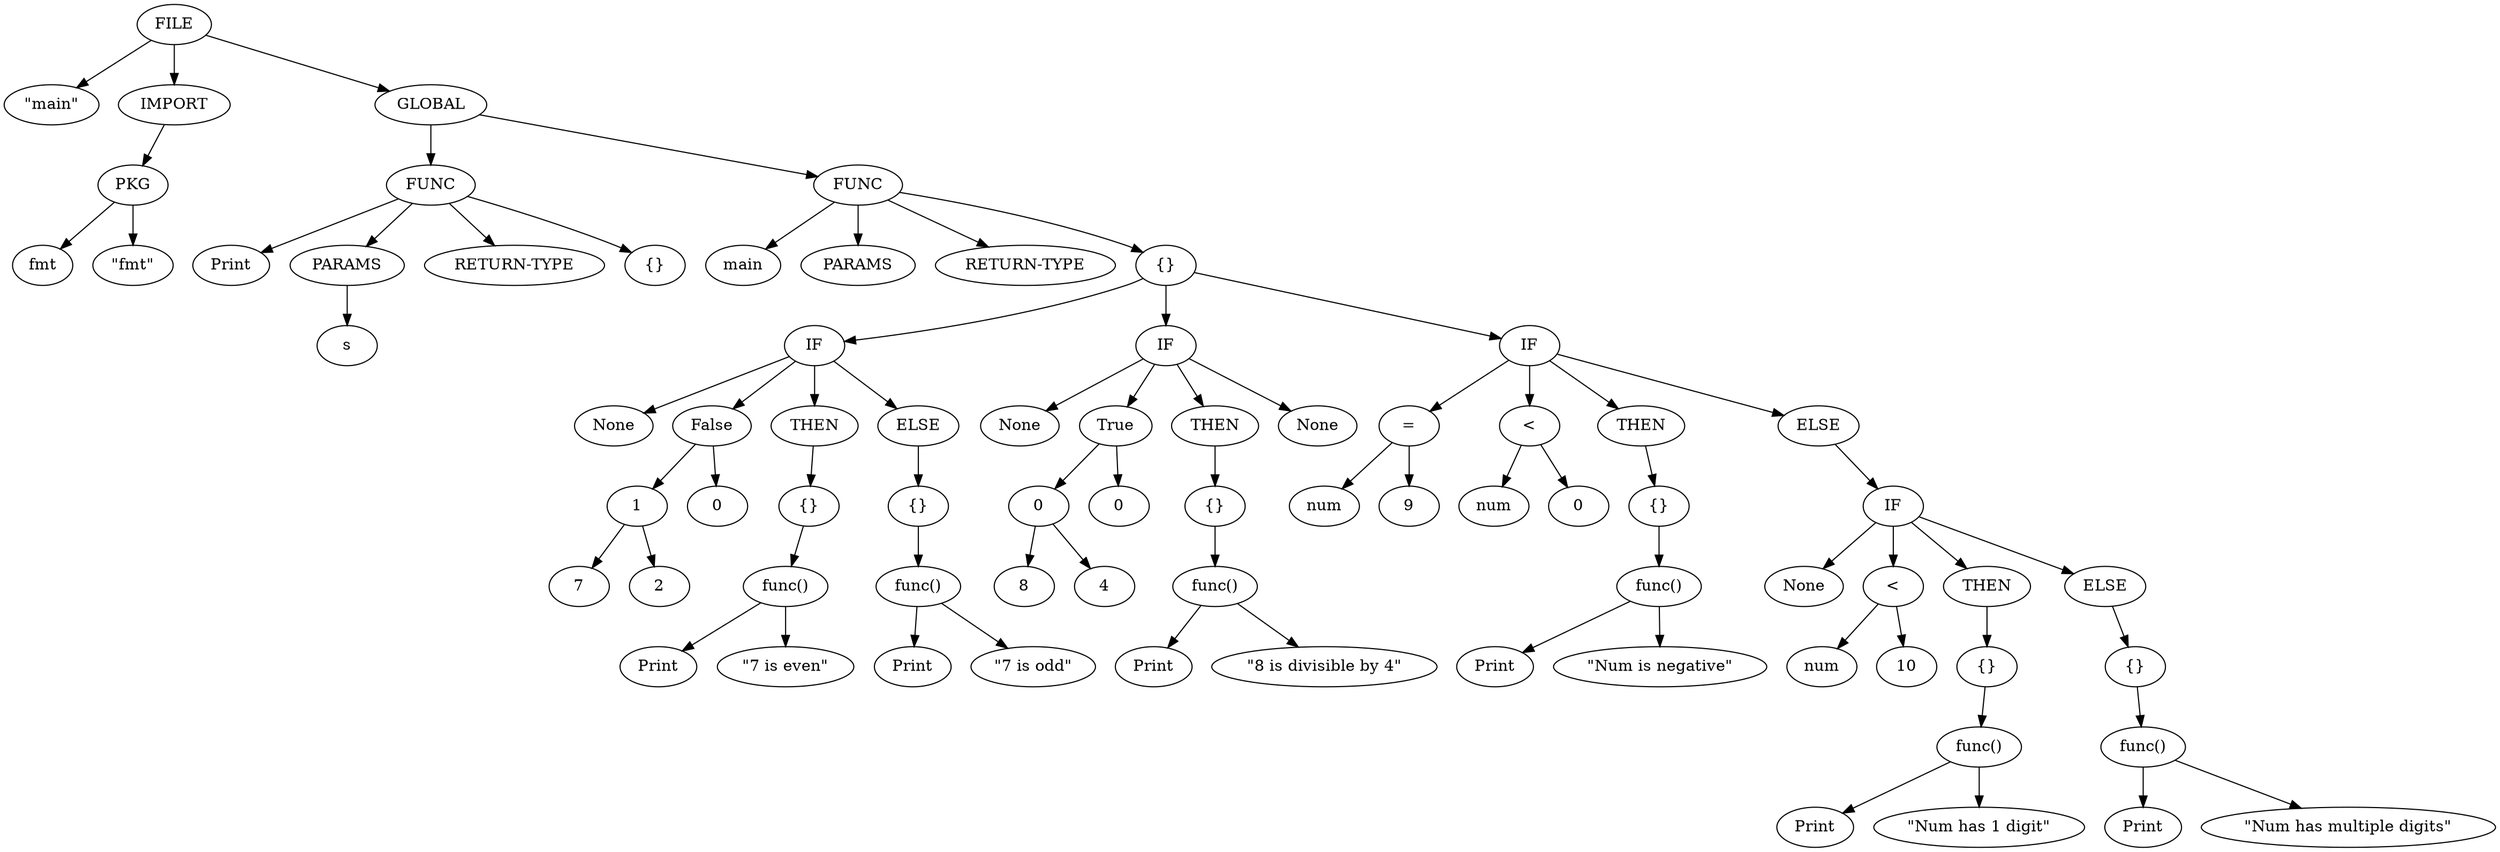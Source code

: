 digraph G {
	0 -> 1;
	0 -> 2;
	2 -> 3;
	3 -> 4;
	3 -> 5;
	0 -> 6;
	6 -> 7;
	7 -> 8;
	7 -> 9;
	9 -> 10;
	7 -> 11;
	7 -> 12;
	6 -> 13;
	13 -> 14;
	13 -> 15;
	13 -> 16;
	13 -> 17;
	17 -> 18;
	18 -> 19;
	18 -> 20;
	20 -> 21;
	21 -> 22;
	21 -> 23;
	20 -> 24;
	18 -> 25;
	25 -> 26;
	26 -> 27;
	27 -> 28;
	27 -> 29;
	18 -> 30;
	30 -> 31;
	31 -> 32;
	32 -> 33;
	32 -> 34;
	17 -> 35;
	35 -> 36;
	35 -> 37;
	37 -> 38;
	38 -> 39;
	38 -> 40;
	37 -> 41;
	35 -> 42;
	42 -> 43;
	43 -> 44;
	44 -> 45;
	44 -> 46;
	35 -> 47;
	17 -> 48;
	48 -> 49;
	49 -> 50;
	49 -> 51;
	48 -> 52;
	52 -> 53;
	52 -> 54;
	48 -> 55;
	55 -> 56;
	56 -> 57;
	57 -> 58;
	57 -> 59;
	48 -> 60;
	60 -> 61;
	61 -> 62;
	61 -> 63;
	63 -> 64;
	63 -> 65;
	61 -> 66;
	66 -> 67;
	67 -> 68;
	68 -> 69;
	68 -> 70;
	61 -> 71;
	71 -> 72;
	72 -> 73;
	73 -> 74;
	73 -> 75;
	0 [label=FILE];	1 [label="\"main\""];	2 [label="IMPORT"];	3 [label="PKG"];	4 [label="fmt"];	5 [label="\"fmt\""];	6 [label="GLOBAL"];	7 [label="FUNC"];	8 [label="Print"];	9 [label="PARAMS"];	10 [label="s"];	11 [label="RETURN-TYPE"];	12 [label="{}"];	13 [label="FUNC"];	14 [label="main"];	15 [label="PARAMS"];	16 [label="RETURN-TYPE"];	17 [label="{}"];	18 [label="IF"];	19 [label="None"];	20 [label="False"];	21 [label="1"];	22 [label="7"];	23 [label="2"];	24 [label="0"];	25 [label="THEN"];	26 [label="{}"];	27 [label="func()"];	28 [label="Print"];	29 [label="\"7 is even\""];	30 [label="ELSE"];	31 [label="{}"];	32 [label="func()"];	33 [label="Print"];	34 [label="\"7 is odd\""];	35 [label="IF"];	36 [label="None"];	37 [label="True"];	38 [label="0"];	39 [label="8"];	40 [label="4"];	41 [label="0"];	42 [label="THEN"];	43 [label="{}"];	44 [label="func()"];	45 [label="Print"];	46 [label="\"8 is divisible by 4\""];	47 [label="None"];	48 [label="IF"];	49 [label="="];	50 [label="num"];	51 [label="9"];	52 [label="<"];	53 [label="num"];	54 [label="0"];	55 [label="THEN"];	56 [label="{}"];	57 [label="func()"];	58 [label="Print"];	59 [label="\"Num is negative\""];	60 [label="ELSE"];	61 [label="IF"];	62 [label="None"];	63 [label="<"];	64 [label="num"];	65 [label="10"];	66 [label="THEN"];	67 [label="{}"];	68 [label="func()"];	69 [label="Print"];	70 [label="\"Num has 1 digit\""];	71 [label="ELSE"];	72 [label="{}"];	73 [label="func()"];	74 [label="Print"];	75 [label="\"Num has multiple digits\""];
}